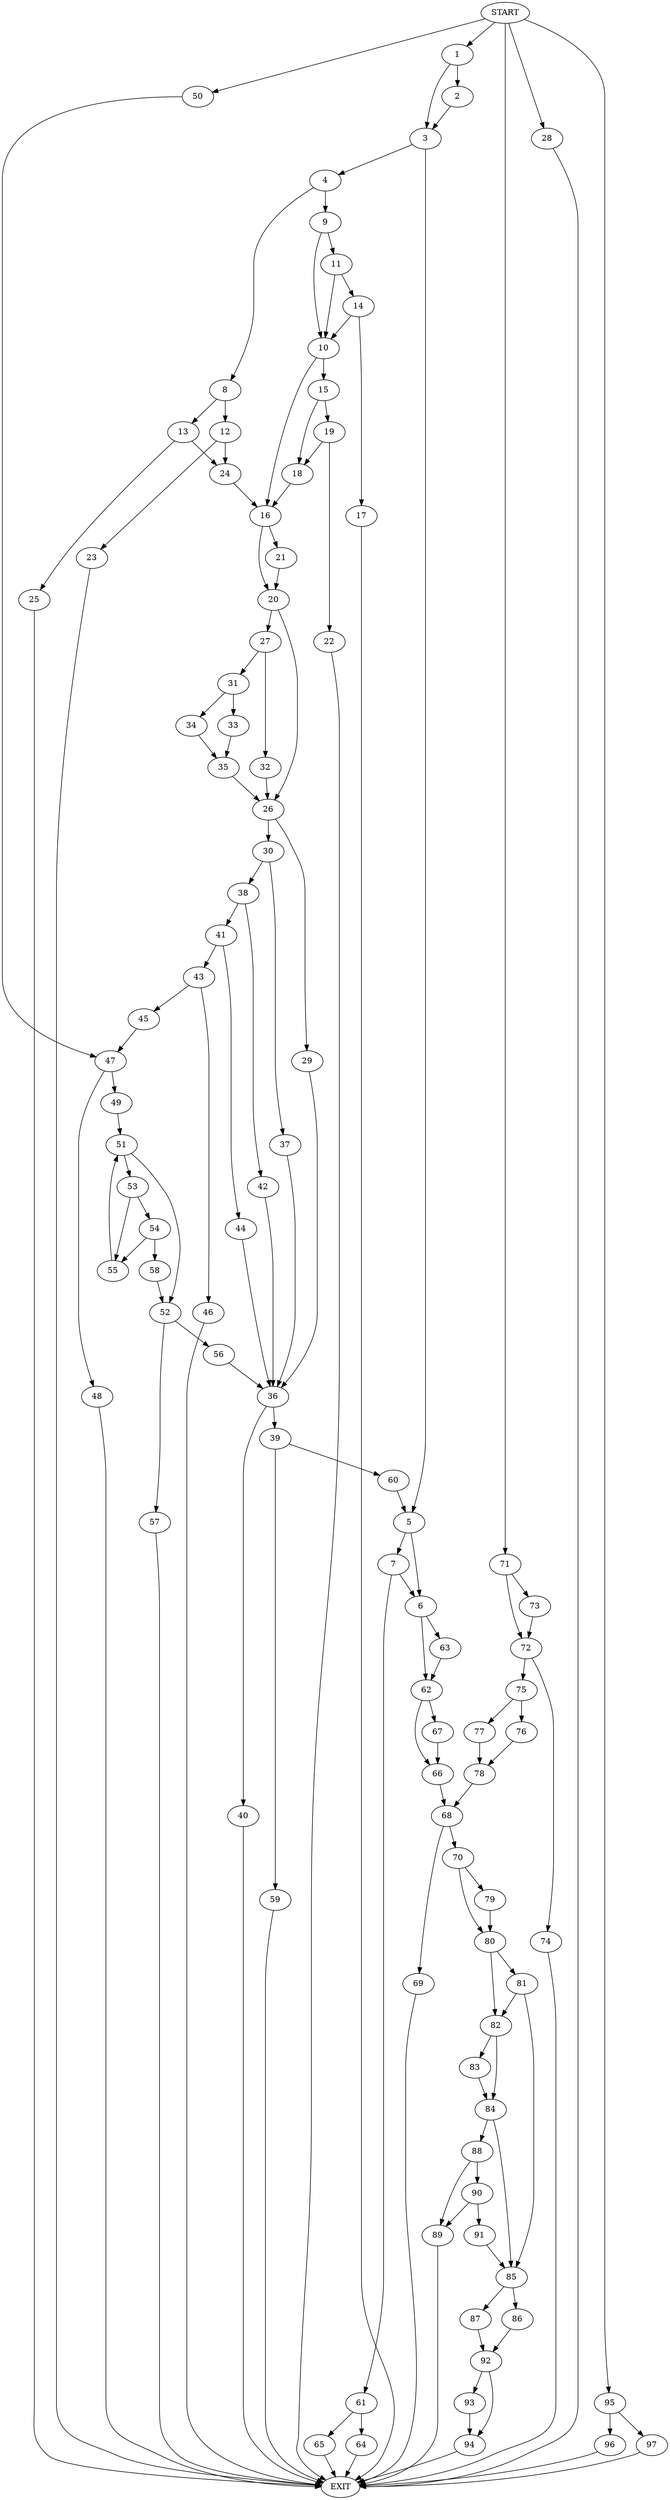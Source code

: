 digraph {
0 [label="START"]
98 [label="EXIT"]
0 -> 1
1 -> 2
1 -> 3
3 -> 4
3 -> 5
2 -> 3
5 -> 6
5 -> 7
4 -> 8
4 -> 9
9 -> 10
9 -> 11
8 -> 12
8 -> 13
11 -> 10
11 -> 14
10 -> 15
10 -> 16
14 -> 10
14 -> 17
17 -> 98
15 -> 18
15 -> 19
16 -> 20
16 -> 21
18 -> 16
19 -> 18
19 -> 22
22 -> 98
12 -> 23
12 -> 24
13 -> 25
13 -> 24
23 -> 98
24 -> 16
25 -> 98
20 -> 26
20 -> 27
21 -> 20
0 -> 28
28 -> 98
26 -> 29
26 -> 30
27 -> 31
27 -> 32
32 -> 26
31 -> 33
31 -> 34
33 -> 35
34 -> 35
35 -> 26
29 -> 36
30 -> 37
30 -> 38
36 -> 39
36 -> 40
37 -> 36
38 -> 41
38 -> 42
41 -> 43
41 -> 44
42 -> 36
44 -> 36
43 -> 45
43 -> 46
46 -> 98
45 -> 47
47 -> 48
47 -> 49
0 -> 50
50 -> 47
49 -> 51
48 -> 98
51 -> 52
51 -> 53
53 -> 54
53 -> 55
52 -> 56
52 -> 57
54 -> 55
54 -> 58
55 -> 51
58 -> 52
56 -> 36
57 -> 98
39 -> 59
39 -> 60
40 -> 98
59 -> 98
60 -> 5
7 -> 61
7 -> 6
6 -> 62
6 -> 63
61 -> 64
61 -> 65
65 -> 98
64 -> 98
62 -> 66
62 -> 67
63 -> 62
67 -> 66
66 -> 68
68 -> 69
68 -> 70
0 -> 71
71 -> 72
71 -> 73
73 -> 72
72 -> 74
72 -> 75
75 -> 76
75 -> 77
74 -> 98
77 -> 78
76 -> 78
78 -> 68
69 -> 98
70 -> 79
70 -> 80
80 -> 81
80 -> 82
79 -> 80
82 -> 83
82 -> 84
81 -> 85
81 -> 82
85 -> 86
85 -> 87
83 -> 84
84 -> 85
84 -> 88
88 -> 89
88 -> 90
89 -> 98
90 -> 89
90 -> 91
91 -> 85
87 -> 92
86 -> 92
92 -> 93
92 -> 94
94 -> 98
93 -> 94
0 -> 95
95 -> 96
95 -> 97
97 -> 98
96 -> 98
}
